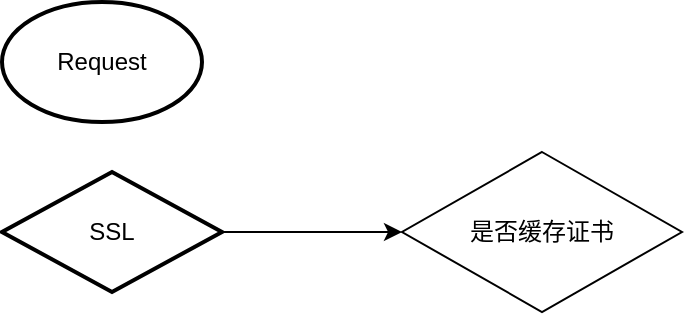 <mxfile version="25.0.2">
  <diagram name="第 1 页" id="Zt5ibXBA5WIjVIBRoW1k">
    <mxGraphModel dx="965" dy="557" grid="1" gridSize="10" guides="1" tooltips="1" connect="1" arrows="1" fold="1" page="1" pageScale="1" pageWidth="827" pageHeight="1169" math="0" shadow="0">
      <root>
        <mxCell id="0" />
        <mxCell id="1" parent="0" />
        <mxCell id="utxsDx0Z0GMCWJRTpZuH-10" value="Request" style="strokeWidth=2;html=1;shape=mxgraph.flowchart.start_1;whiteSpace=wrap;" vertex="1" parent="1">
          <mxGeometry x="50" y="10" width="100" height="60" as="geometry" />
        </mxCell>
        <mxCell id="utxsDx0Z0GMCWJRTpZuH-16" value="" style="edgeStyle=orthogonalEdgeStyle;rounded=0;orthogonalLoop=1;jettySize=auto;html=1;" edge="1" parent="1" source="utxsDx0Z0GMCWJRTpZuH-13" target="utxsDx0Z0GMCWJRTpZuH-15">
          <mxGeometry relative="1" as="geometry" />
        </mxCell>
        <mxCell id="utxsDx0Z0GMCWJRTpZuH-13" value="SSL" style="strokeWidth=2;html=1;shape=mxgraph.flowchart.decision;whiteSpace=wrap;" vertex="1" parent="1">
          <mxGeometry x="50" y="95" width="110" height="60" as="geometry" />
        </mxCell>
        <mxCell id="utxsDx0Z0GMCWJRTpZuH-15" value="是否缓存证书" style="rhombus;whiteSpace=wrap;html=1;" vertex="1" parent="1">
          <mxGeometry x="250" y="85" width="140" height="80" as="geometry" />
        </mxCell>
      </root>
    </mxGraphModel>
  </diagram>
</mxfile>
